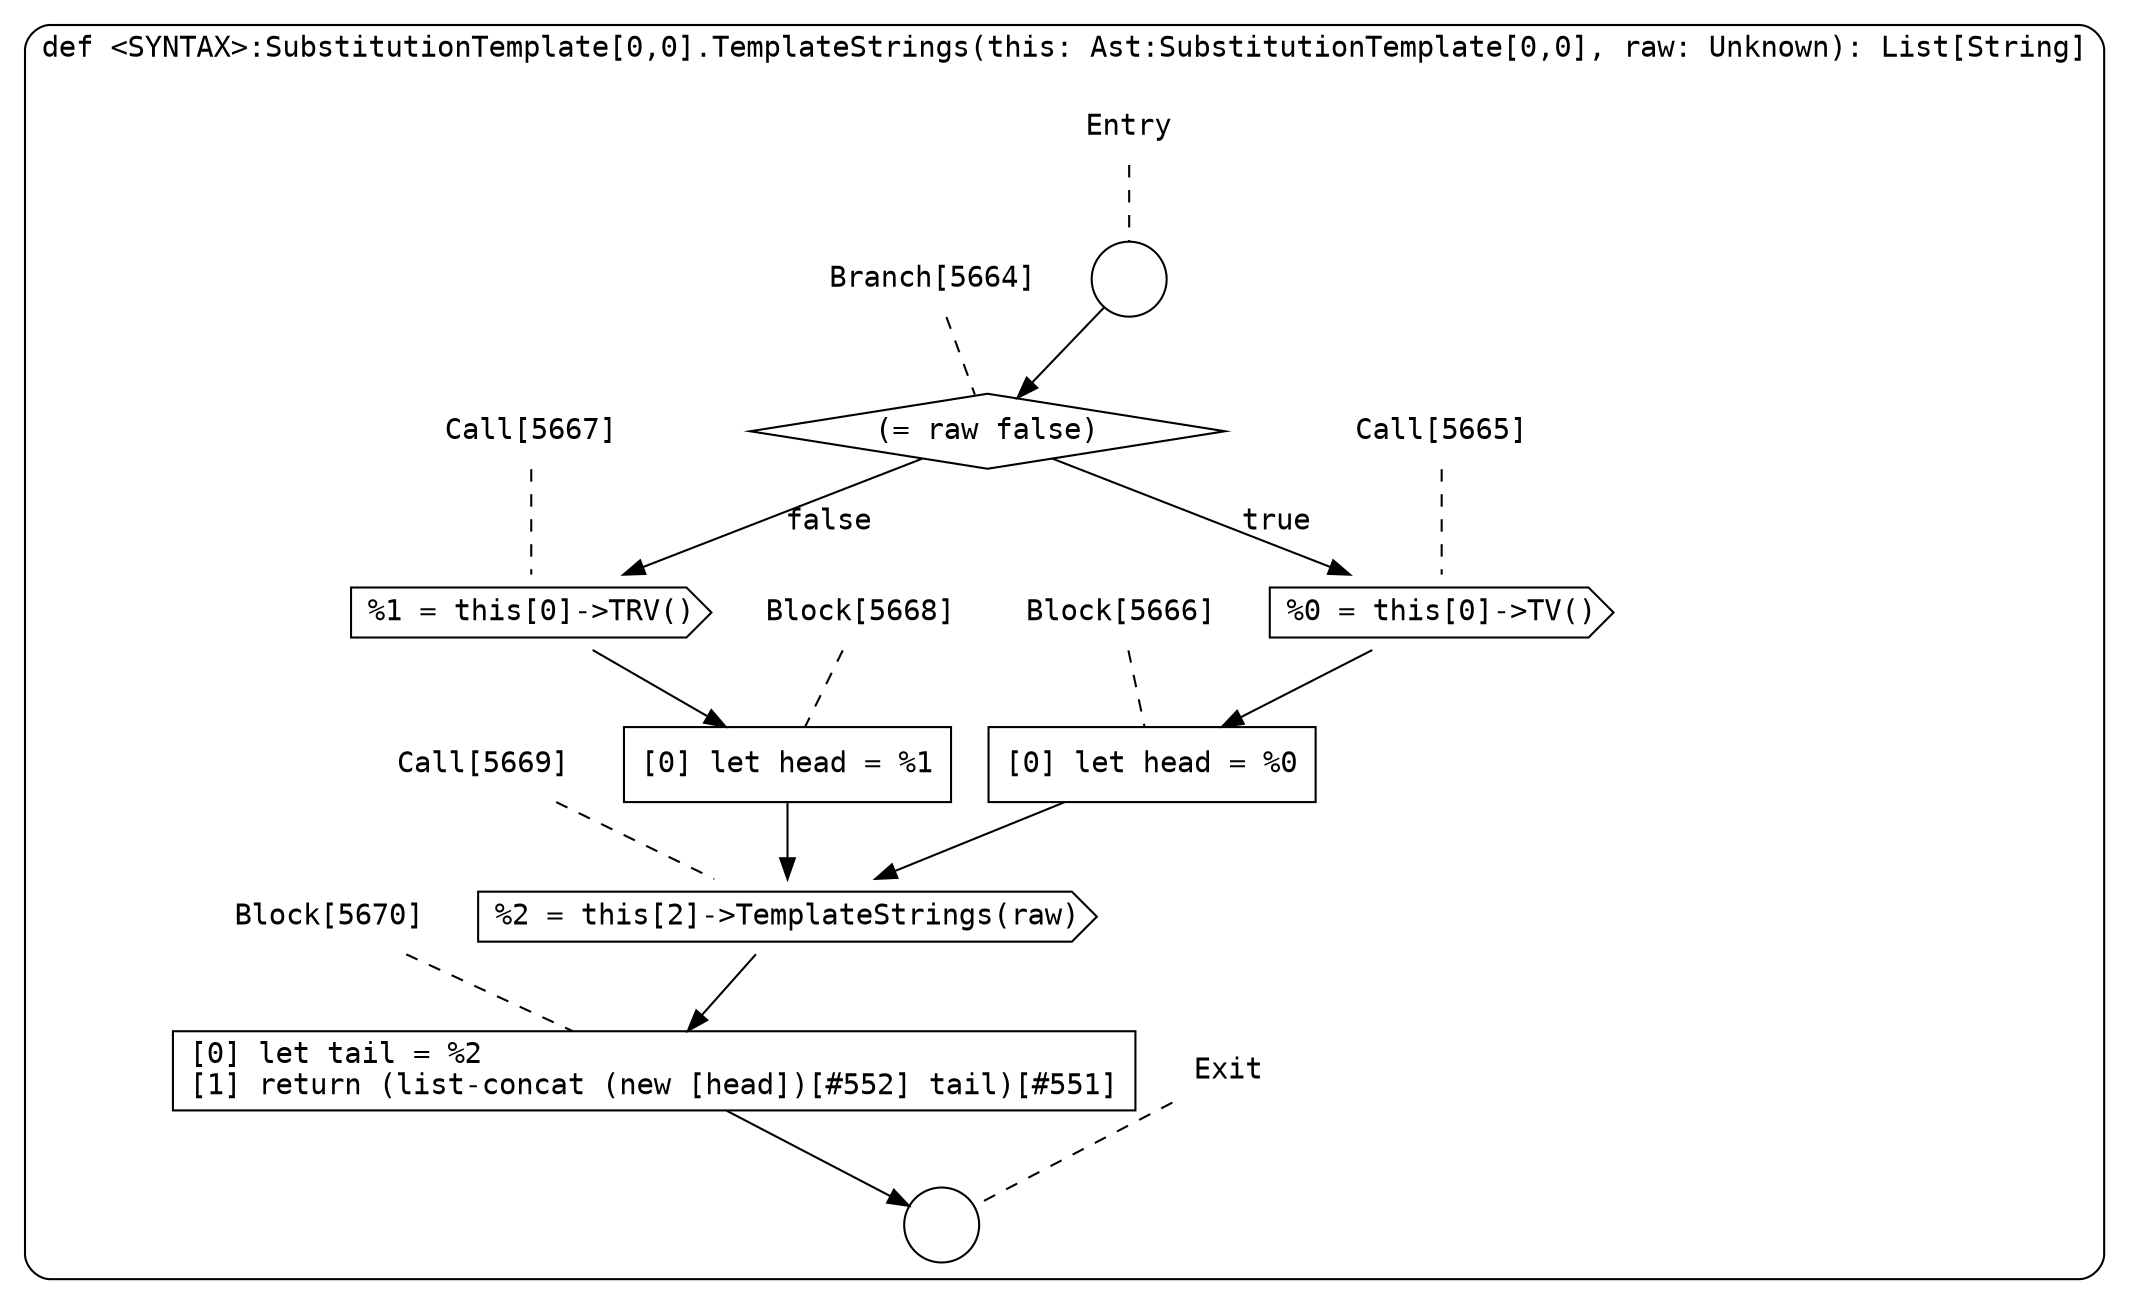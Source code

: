 digraph {
  graph [fontname = "Consolas"]
  node [fontname = "Consolas"]
  edge [fontname = "Consolas"]
  subgraph cluster1240 {
    label = "def <SYNTAX>:SubstitutionTemplate[0,0].TemplateStrings(this: Ast:SubstitutionTemplate[0,0], raw: Unknown): List[String]"
    style = rounded
    cluster1240_entry_name [shape=none, label=<<font color="black">Entry</font>>]
    cluster1240_entry_name -> cluster1240_entry [arrowhead=none, color="black", style=dashed]
    cluster1240_entry [shape=circle label=" " color="black" fillcolor="white" style=filled]
    cluster1240_entry -> node5664 [color="black"]
    cluster1240_exit_name [shape=none, label=<<font color="black">Exit</font>>]
    cluster1240_exit_name -> cluster1240_exit [arrowhead=none, color="black", style=dashed]
    cluster1240_exit [shape=circle label=" " color="black" fillcolor="white" style=filled]
    node5664_name [shape=none, label=<<font color="black">Branch[5664]</font>>]
    node5664_name -> node5664 [arrowhead=none, color="black", style=dashed]
    node5664 [shape=diamond, label=<<font color="black">(= raw false)</font>> color="black" fillcolor="white", style=filled]
    node5664 -> node5665 [label=<<font color="black">true</font>> color="black"]
    node5664 -> node5667 [label=<<font color="black">false</font>> color="black"]
    node5665_name [shape=none, label=<<font color="black">Call[5665]</font>>]
    node5665_name -> node5665 [arrowhead=none, color="black", style=dashed]
    node5665 [shape=cds, label=<<font color="black">%0 = this[0]-&gt;TV()</font>> color="black" fillcolor="white", style=filled]
    node5665 -> node5666 [color="black"]
    node5667_name [shape=none, label=<<font color="black">Call[5667]</font>>]
    node5667_name -> node5667 [arrowhead=none, color="black", style=dashed]
    node5667 [shape=cds, label=<<font color="black">%1 = this[0]-&gt;TRV()</font>> color="black" fillcolor="white", style=filled]
    node5667 -> node5668 [color="black"]
    node5666_name [shape=none, label=<<font color="black">Block[5666]</font>>]
    node5666_name -> node5666 [arrowhead=none, color="black", style=dashed]
    node5666 [shape=box, label=<<font color="black">[0] let head = %0<BR ALIGN="LEFT"/></font>> color="black" fillcolor="white", style=filled]
    node5666 -> node5669 [color="black"]
    node5668_name [shape=none, label=<<font color="black">Block[5668]</font>>]
    node5668_name -> node5668 [arrowhead=none, color="black", style=dashed]
    node5668 [shape=box, label=<<font color="black">[0] let head = %1<BR ALIGN="LEFT"/></font>> color="black" fillcolor="white", style=filled]
    node5668 -> node5669 [color="black"]
    node5669_name [shape=none, label=<<font color="black">Call[5669]</font>>]
    node5669_name -> node5669 [arrowhead=none, color="black", style=dashed]
    node5669 [shape=cds, label=<<font color="black">%2 = this[2]-&gt;TemplateStrings(raw)</font>> color="black" fillcolor="white", style=filled]
    node5669 -> node5670 [color="black"]
    node5670_name [shape=none, label=<<font color="black">Block[5670]</font>>]
    node5670_name -> node5670 [arrowhead=none, color="black", style=dashed]
    node5670 [shape=box, label=<<font color="black">[0] let tail = %2<BR ALIGN="LEFT"/>[1] return (list-concat (new [head])[#552] tail)[#551]<BR ALIGN="LEFT"/></font>> color="black" fillcolor="white", style=filled]
    node5670 -> cluster1240_exit [color="black"]
  }
}